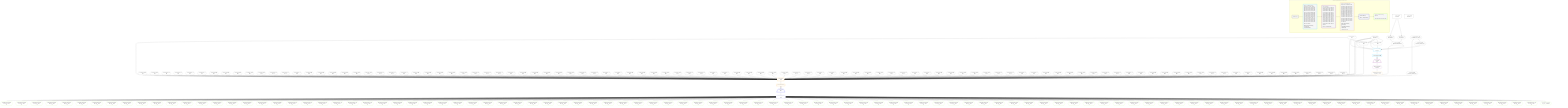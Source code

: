 %%{init: {'themeVariables': { 'fontSize': '12px'}}}%%
graph TD
    classDef path fill:#eee,stroke:#000,color:#000
    classDef plan fill:#fff,stroke-width:1px,color:#000
    classDef itemplan fill:#fff,stroke-width:2px,color:#000
    classDef unbatchedplan fill:#dff,stroke-width:1px,color:#000
    classDef sideeffectplan fill:#fcc,stroke-width:2px,color:#000
    classDef bucket fill:#f6f6f6,color:#000,stroke-width:2px,text-align:left


    %% plan dependencies
    Connection14{{"Connection[14∈0] ➊<br />ᐸ10ᐳ"}}:::plan
    Constant344{{"Constant[344∈0] ➊<br />ᐸ1ᐳ"}}:::plan
    Constant7{{"Constant[7∈0] ➊<br />ᐸundefinedᐳ"}}:::plan
    Constant344 & Constant7 & Constant7 --> Connection14
    Connection28{{"Connection[28∈0] ➊<br />ᐸ24ᐳ"}}:::plan
    Constant344 & Constant7 & Constant7 --> Connection28
    Object13{{"Object[13∈0] ➊<br />ᐸ{pgSettings,withPgClient}ᐳ"}}:::plan
    Access11{{"Access[11∈0] ➊<br />ᐸ2.pgSettingsᐳ"}}:::plan
    Access12{{"Access[12∈0] ➊<br />ᐸ2.withPgClientᐳ"}}:::plan
    Access11 & Access12 --> Object13
    __Value2["__Value[2∈0] ➊<br />ᐸcontextᐳ"]:::plan
    __Value2 --> Access11
    __Value2 --> Access12
    Lambda15{{"Lambda[15∈0] ➊<br />ᐸextractList_grafast_applyᐳ"}}:::plan
    Constant450{{"Constant[450∈0] ➊<br />ᐸ[ 'PRIMARY_KEY_ASC' ]ᐳ"}}:::plan
    Constant450 --> Lambda15
    Lambda29{{"Lambda[29∈0] ➊<br />ᐸextractList_grafast_applyᐳ"}}:::plan
    Constant450 --> Lambda29
    __Value4["__Value[4∈0] ➊<br />ᐸrootValueᐳ"]:::plan
    Constant348{{"Constant[348∈0] ➊<br />ᐸ2ᐳ"}}:::plan
    Constant349{{"Constant[349∈0] ➊<br />ᐸ3ᐳ"}}:::plan
    Constant350{{"Constant[350∈0] ➊<br />ᐸ4ᐳ"}}:::plan
    Constant351{{"Constant[351∈0] ➊<br />ᐸ5ᐳ"}}:::plan
    Constant352{{"Constant[352∈0] ➊<br />ᐸ6ᐳ"}}:::plan
    Constant353{{"Constant[353∈0] ➊<br />ᐸ7ᐳ"}}:::plan
    Constant354{{"Constant[354∈0] ➊<br />ᐸ8ᐳ"}}:::plan
    Constant355{{"Constant[355∈0] ➊<br />ᐸ9ᐳ"}}:::plan
    Constant356{{"Constant[356∈0] ➊<br />ᐸ10ᐳ"}}:::plan
    Constant357{{"Constant[357∈0] ➊<br />ᐸ11ᐳ"}}:::plan
    Constant358{{"Constant[358∈0] ➊<br />ᐸ12ᐳ"}}:::plan
    Constant359{{"Constant[359∈0] ➊<br />ᐸ13ᐳ"}}:::plan
    Constant360{{"Constant[360∈0] ➊<br />ᐸ14ᐳ"}}:::plan
    Constant361{{"Constant[361∈0] ➊<br />ᐸ15ᐳ"}}:::plan
    Constant362{{"Constant[362∈0] ➊<br />ᐸ16ᐳ"}}:::plan
    Constant363{{"Constant[363∈0] ➊<br />ᐸ17ᐳ"}}:::plan
    Constant364{{"Constant[364∈0] ➊<br />ᐸ18ᐳ"}}:::plan
    Constant365{{"Constant[365∈0] ➊<br />ᐸ19ᐳ"}}:::plan
    Constant366{{"Constant[366∈0] ➊<br />ᐸ20ᐳ"}}:::plan
    Constant367{{"Constant[367∈0] ➊<br />ᐸ21ᐳ"}}:::plan
    Constant368{{"Constant[368∈0] ➊<br />ᐸ22ᐳ"}}:::plan
    Constant369{{"Constant[369∈0] ➊<br />ᐸ23ᐳ"}}:::plan
    Constant370{{"Constant[370∈0] ➊<br />ᐸ24ᐳ"}}:::plan
    Constant371{{"Constant[371∈0] ➊<br />ᐸ25ᐳ"}}:::plan
    Constant372{{"Constant[372∈0] ➊<br />ᐸ26ᐳ"}}:::plan
    Constant373{{"Constant[373∈0] ➊<br />ᐸ27ᐳ"}}:::plan
    Constant374{{"Constant[374∈0] ➊<br />ᐸ28ᐳ"}}:::plan
    Constant375{{"Constant[375∈0] ➊<br />ᐸ29ᐳ"}}:::plan
    Constant376{{"Constant[376∈0] ➊<br />ᐸ30ᐳ"}}:::plan
    Constant377{{"Constant[377∈0] ➊<br />ᐸ31ᐳ"}}:::plan
    Constant378{{"Constant[378∈0] ➊<br />ᐸ32ᐳ"}}:::plan
    Constant379{{"Constant[379∈0] ➊<br />ᐸ33ᐳ"}}:::plan
    Constant380{{"Constant[380∈0] ➊<br />ᐸ34ᐳ"}}:::plan
    Constant381{{"Constant[381∈0] ➊<br />ᐸ35ᐳ"}}:::plan
    Constant382{{"Constant[382∈0] ➊<br />ᐸ36ᐳ"}}:::plan
    Constant383{{"Constant[383∈0] ➊<br />ᐸ37ᐳ"}}:::plan
    Constant384{{"Constant[384∈0] ➊<br />ᐸ38ᐳ"}}:::plan
    Constant385{{"Constant[385∈0] ➊<br />ᐸ39ᐳ"}}:::plan
    Constant386{{"Constant[386∈0] ➊<br />ᐸ40ᐳ"}}:::plan
    Constant387{{"Constant[387∈0] ➊<br />ᐸ41ᐳ"}}:::plan
    Constant388{{"Constant[388∈0] ➊<br />ᐸ42ᐳ"}}:::plan
    Constant389{{"Constant[389∈0] ➊<br />ᐸ43ᐳ"}}:::plan
    Constant390{{"Constant[390∈0] ➊<br />ᐸ44ᐳ"}}:::plan
    Constant391{{"Constant[391∈0] ➊<br />ᐸ45ᐳ"}}:::plan
    Constant392{{"Constant[392∈0] ➊<br />ᐸ46ᐳ"}}:::plan
    Constant393{{"Constant[393∈0] ➊<br />ᐸ47ᐳ"}}:::plan
    Constant394{{"Constant[394∈0] ➊<br />ᐸ48ᐳ"}}:::plan
    Constant395{{"Constant[395∈0] ➊<br />ᐸ49ᐳ"}}:::plan
    Constant396{{"Constant[396∈0] ➊<br />ᐸ50ᐳ"}}:::plan
    Constant397{{"Constant[397∈0] ➊<br />ᐸ51ᐳ"}}:::plan
    Constant398{{"Constant[398∈0] ➊<br />ᐸ52ᐳ"}}:::plan
    Constant399{{"Constant[399∈0] ➊<br />ᐸ53ᐳ"}}:::plan
    Constant400{{"Constant[400∈0] ➊<br />ᐸ54ᐳ"}}:::plan
    Constant401{{"Constant[401∈0] ➊<br />ᐸ55ᐳ"}}:::plan
    Constant402{{"Constant[402∈0] ➊<br />ᐸ56ᐳ"}}:::plan
    Constant403{{"Constant[403∈0] ➊<br />ᐸ57ᐳ"}}:::plan
    Constant404{{"Constant[404∈0] ➊<br />ᐸ58ᐳ"}}:::plan
    Constant405{{"Constant[405∈0] ➊<br />ᐸ59ᐳ"}}:::plan
    Constant406{{"Constant[406∈0] ➊<br />ᐸ60ᐳ"}}:::plan
    Constant407{{"Constant[407∈0] ➊<br />ᐸ61ᐳ"}}:::plan
    Constant408{{"Constant[408∈0] ➊<br />ᐸ62ᐳ"}}:::plan
    Constant409{{"Constant[409∈0] ➊<br />ᐸ63ᐳ"}}:::plan
    Constant410{{"Constant[410∈0] ➊<br />ᐸ64ᐳ"}}:::plan
    Constant411{{"Constant[411∈0] ➊<br />ᐸ65ᐳ"}}:::plan
    Constant412{{"Constant[412∈0] ➊<br />ᐸ66ᐳ"}}:::plan
    Constant413{{"Constant[413∈0] ➊<br />ᐸ67ᐳ"}}:::plan
    Constant414{{"Constant[414∈0] ➊<br />ᐸ68ᐳ"}}:::plan
    Constant415{{"Constant[415∈0] ➊<br />ᐸ69ᐳ"}}:::plan
    Constant416{{"Constant[416∈0] ➊<br />ᐸ70ᐳ"}}:::plan
    Constant417{{"Constant[417∈0] ➊<br />ᐸ71ᐳ"}}:::plan
    Constant418{{"Constant[418∈0] ➊<br />ᐸ72ᐳ"}}:::plan
    Constant419{{"Constant[419∈0] ➊<br />ᐸ73ᐳ"}}:::plan
    Constant420{{"Constant[420∈0] ➊<br />ᐸ74ᐳ"}}:::plan
    Constant421{{"Constant[421∈0] ➊<br />ᐸ75ᐳ"}}:::plan
    Constant422{{"Constant[422∈0] ➊<br />ᐸ76ᐳ"}}:::plan
    Constant423{{"Constant[423∈0] ➊<br />ᐸ77ᐳ"}}:::plan
    Constant424{{"Constant[424∈0] ➊<br />ᐸ78ᐳ"}}:::plan
    Constant425{{"Constant[425∈0] ➊<br />ᐸ79ᐳ"}}:::plan
    Constant426{{"Constant[426∈0] ➊<br />ᐸ80ᐳ"}}:::plan
    Constant427{{"Constant[427∈0] ➊<br />ᐸ81ᐳ"}}:::plan
    Constant428{{"Constant[428∈0] ➊<br />ᐸ82ᐳ"}}:::plan
    Constant429{{"Constant[429∈0] ➊<br />ᐸ83ᐳ"}}:::plan
    Constant430{{"Constant[430∈0] ➊<br />ᐸ84ᐳ"}}:::plan
    Constant431{{"Constant[431∈0] ➊<br />ᐸ85ᐳ"}}:::plan
    Constant432{{"Constant[432∈0] ➊<br />ᐸ86ᐳ"}}:::plan
    Constant433{{"Constant[433∈0] ➊<br />ᐸ87ᐳ"}}:::plan
    Constant434{{"Constant[434∈0] ➊<br />ᐸ88ᐳ"}}:::plan
    Constant435{{"Constant[435∈0] ➊<br />ᐸ89ᐳ"}}:::plan
    Constant436{{"Constant[436∈0] ➊<br />ᐸ90ᐳ"}}:::plan
    Constant437{{"Constant[437∈0] ➊<br />ᐸ91ᐳ"}}:::plan
    Constant438{{"Constant[438∈0] ➊<br />ᐸ92ᐳ"}}:::plan
    Constant439{{"Constant[439∈0] ➊<br />ᐸ93ᐳ"}}:::plan
    Constant440{{"Constant[440∈0] ➊<br />ᐸ94ᐳ"}}:::plan
    Constant441{{"Constant[441∈0] ➊<br />ᐸ95ᐳ"}}:::plan
    Constant442{{"Constant[442∈0] ➊<br />ᐸ96ᐳ"}}:::plan
    Constant443{{"Constant[443∈0] ➊<br />ᐸ97ᐳ"}}:::plan
    Constant444{{"Constant[444∈0] ➊<br />ᐸ98ᐳ"}}:::plan
    Constant445{{"Constant[445∈0] ➊<br />ᐸ99ᐳ"}}:::plan
    Constant446{{"Constant[446∈0] ➊<br />ᐸ100ᐳ"}}:::plan
    Constant447{{"Constant[447∈0] ➊<br />ᐸ101ᐳ"}}:::plan
    Constant448{{"Constant[448∈0] ➊<br />ᐸ102ᐳ"}}:::plan
    Constant449{{"Constant[449∈0] ➊<br />ᐸ103ᐳ"}}:::plan
    PgSelect16[["PgSelect[16∈1] ➊<br />ᐸpersonᐳ"]]:::plan
    Object13 & Lambda15 & Connection14 & Constant344 & Constant7 & Constant7 --> PgSelect16
    PgSelectRows17[["PgSelectRows[17∈1] ➊"]]:::plan
    PgSelect16 --> PgSelectRows17
    __Item18[/"__Item[18∈2]<br />ᐸ17ᐳ"\]:::itemplan
    PgSelectRows17 ==> __Item18
    PgSelectSingle19{{"PgSelectSingle[19∈2]<br />ᐸpersonᐳ"}}:::plan
    __Item18 --> PgSelectSingle19
    PgSelect30[["PgSelect[30∈3]<br />ᐸpostᐳ"]]:::plan
    PgClassExpression20{{"PgClassExpression[20∈3]<br />ᐸ__person__.”id”ᐳ"}}:::plan
    Object13 & PgClassExpression20 & Lambda29 & Connection28 & Constant344 & Constant7 & Constant7 & Constant344 & Constant348 & Constant349 & Constant350 & Constant351 & Constant352 & Constant353 & Constant354 & Constant355 & Constant356 & Constant357 & Constant358 & Constant359 & Constant360 & Constant361 & Constant362 & Constant363 & Constant364 & Constant365 & Constant366 & Constant367 & Constant368 & Constant369 & Constant370 & Constant371 & Constant372 & Constant373 & Constant374 & Constant375 & Constant376 & Constant377 & Constant378 & Constant379 & Constant380 & Constant381 & Constant382 & Constant383 & Constant384 & Constant385 & Constant386 & Constant387 & Constant388 & Constant389 & Constant390 & Constant391 & Constant392 & Constant393 & Constant394 & Constant395 & Constant396 & Constant397 & Constant398 & Constant399 & Constant400 & Constant401 & Constant402 & Constant403 & Constant404 & Constant405 & Constant406 & Constant407 & Constant408 & Constant409 & Constant410 & Constant411 & Constant412 & Constant413 & Constant414 & Constant415 & Constant416 & Constant417 & Constant418 & Constant419 & Constant420 & Constant421 & Constant422 & Constant423 & Constant424 & Constant425 & Constant426 & Constant427 & Constant428 & Constant429 & Constant430 & Constant431 & Constant432 & Constant433 & Constant434 & Constant435 & Constant436 & Constant437 & Constant438 & Constant439 & Constant440 & Constant441 & Constant442 & Constant443 & Constant444 & Constant445 & Constant446 & Constant447 & Constant448 & Constant449 --> PgSelect30
    PgSelectSingle19 --> PgClassExpression20
    PgSelectRows31[["PgSelectRows[31∈3]"]]:::plan
    PgSelect30 --> PgSelectRows31
    __Item32[/"__Item[32∈4]<br />ᐸ31ᐳ"\]:::itemplan
    PgSelectRows31 ==> __Item32
    PgSelectSingle33{{"PgSelectSingle[33∈4]<br />ᐸpostᐳ"}}:::plan
    __Item32 --> PgSelectSingle33
    PgClassExpression34{{"PgClassExpression[34∈5]<br />ᐸ__post__.”headline”ᐳ"}}:::plan
    PgSelectSingle33 --> PgClassExpression34
    PgClassExpression37{{"PgClassExpression[37∈5]<br />ᐸ”a”.”post_...lder! */<br />)ᐳ"}}:::plan
    PgSelectSingle33 --> PgClassExpression37
    PgClassExpression40{{"PgClassExpression[40∈5]<br />ᐸ”a”.”post_...lder! */<br />)ᐳ"}}:::plan
    PgSelectSingle33 --> PgClassExpression40
    PgClassExpression43{{"PgClassExpression[43∈5]<br />ᐸ”a”.”post_...lder! */<br />)ᐳ"}}:::plan
    PgSelectSingle33 --> PgClassExpression43
    PgClassExpression46{{"PgClassExpression[46∈5]<br />ᐸ”a”.”post_...lder! */<br />)ᐳ"}}:::plan
    PgSelectSingle33 --> PgClassExpression46
    PgClassExpression49{{"PgClassExpression[49∈5]<br />ᐸ”a”.”post_...lder! */<br />)ᐳ"}}:::plan
    PgSelectSingle33 --> PgClassExpression49
    PgClassExpression52{{"PgClassExpression[52∈5]<br />ᐸ”a”.”post_...lder! */<br />)ᐳ"}}:::plan
    PgSelectSingle33 --> PgClassExpression52
    PgClassExpression55{{"PgClassExpression[55∈5]<br />ᐸ”a”.”post_...lder! */<br />)ᐳ"}}:::plan
    PgSelectSingle33 --> PgClassExpression55
    PgClassExpression58{{"PgClassExpression[58∈5]<br />ᐸ”a”.”post_...lder! */<br />)ᐳ"}}:::plan
    PgSelectSingle33 --> PgClassExpression58
    PgClassExpression61{{"PgClassExpression[61∈5]<br />ᐸ”a”.”post_...lder! */<br />)ᐳ"}}:::plan
    PgSelectSingle33 --> PgClassExpression61
    PgClassExpression64{{"PgClassExpression[64∈5]<br />ᐸ”a”.”post_...lder! */<br />)ᐳ"}}:::plan
    PgSelectSingle33 --> PgClassExpression64
    PgClassExpression67{{"PgClassExpression[67∈5]<br />ᐸ”a”.”post_...lder! */<br />)ᐳ"}}:::plan
    PgSelectSingle33 --> PgClassExpression67
    PgClassExpression70{{"PgClassExpression[70∈5]<br />ᐸ”a”.”post_...lder! */<br />)ᐳ"}}:::plan
    PgSelectSingle33 --> PgClassExpression70
    PgClassExpression73{{"PgClassExpression[73∈5]<br />ᐸ”a”.”post_...lder! */<br />)ᐳ"}}:::plan
    PgSelectSingle33 --> PgClassExpression73
    PgClassExpression76{{"PgClassExpression[76∈5]<br />ᐸ”a”.”post_...lder! */<br />)ᐳ"}}:::plan
    PgSelectSingle33 --> PgClassExpression76
    PgClassExpression79{{"PgClassExpression[79∈5]<br />ᐸ”a”.”post_...lder! */<br />)ᐳ"}}:::plan
    PgSelectSingle33 --> PgClassExpression79
    PgClassExpression82{{"PgClassExpression[82∈5]<br />ᐸ”a”.”post_...lder! */<br />)ᐳ"}}:::plan
    PgSelectSingle33 --> PgClassExpression82
    PgClassExpression85{{"PgClassExpression[85∈5]<br />ᐸ”a”.”post_...lder! */<br />)ᐳ"}}:::plan
    PgSelectSingle33 --> PgClassExpression85
    PgClassExpression88{{"PgClassExpression[88∈5]<br />ᐸ”a”.”post_...lder! */<br />)ᐳ"}}:::plan
    PgSelectSingle33 --> PgClassExpression88
    PgClassExpression91{{"PgClassExpression[91∈5]<br />ᐸ”a”.”post_...lder! */<br />)ᐳ"}}:::plan
    PgSelectSingle33 --> PgClassExpression91
    PgClassExpression94{{"PgClassExpression[94∈5]<br />ᐸ”a”.”post_...lder! */<br />)ᐳ"}}:::plan
    PgSelectSingle33 --> PgClassExpression94
    PgClassExpression97{{"PgClassExpression[97∈5]<br />ᐸ”a”.”post_...lder! */<br />)ᐳ"}}:::plan
    PgSelectSingle33 --> PgClassExpression97
    PgClassExpression100{{"PgClassExpression[100∈5]<br />ᐸ”a”.”post_...lder! */<br />)ᐳ"}}:::plan
    PgSelectSingle33 --> PgClassExpression100
    PgClassExpression103{{"PgClassExpression[103∈5]<br />ᐸ”a”.”post_...lder! */<br />)ᐳ"}}:::plan
    PgSelectSingle33 --> PgClassExpression103
    PgClassExpression106{{"PgClassExpression[106∈5]<br />ᐸ”a”.”post_...lder! */<br />)ᐳ"}}:::plan
    PgSelectSingle33 --> PgClassExpression106
    PgClassExpression109{{"PgClassExpression[109∈5]<br />ᐸ”a”.”post_...lder! */<br />)ᐳ"}}:::plan
    PgSelectSingle33 --> PgClassExpression109
    PgClassExpression112{{"PgClassExpression[112∈5]<br />ᐸ”a”.”post_...lder! */<br />)ᐳ"}}:::plan
    PgSelectSingle33 --> PgClassExpression112
    PgClassExpression115{{"PgClassExpression[115∈5]<br />ᐸ”a”.”post_...lder! */<br />)ᐳ"}}:::plan
    PgSelectSingle33 --> PgClassExpression115
    PgClassExpression118{{"PgClassExpression[118∈5]<br />ᐸ”a”.”post_...lder! */<br />)ᐳ"}}:::plan
    PgSelectSingle33 --> PgClassExpression118
    PgClassExpression121{{"PgClassExpression[121∈5]<br />ᐸ”a”.”post_...lder! */<br />)ᐳ"}}:::plan
    PgSelectSingle33 --> PgClassExpression121
    PgClassExpression124{{"PgClassExpression[124∈5]<br />ᐸ”a”.”post_...lder! */<br />)ᐳ"}}:::plan
    PgSelectSingle33 --> PgClassExpression124
    PgClassExpression127{{"PgClassExpression[127∈5]<br />ᐸ”a”.”post_...lder! */<br />)ᐳ"}}:::plan
    PgSelectSingle33 --> PgClassExpression127
    PgClassExpression130{{"PgClassExpression[130∈5]<br />ᐸ”a”.”post_...lder! */<br />)ᐳ"}}:::plan
    PgSelectSingle33 --> PgClassExpression130
    PgClassExpression133{{"PgClassExpression[133∈5]<br />ᐸ”a”.”post_...lder! */<br />)ᐳ"}}:::plan
    PgSelectSingle33 --> PgClassExpression133
    PgClassExpression136{{"PgClassExpression[136∈5]<br />ᐸ”a”.”post_...lder! */<br />)ᐳ"}}:::plan
    PgSelectSingle33 --> PgClassExpression136
    PgClassExpression139{{"PgClassExpression[139∈5]<br />ᐸ”a”.”post_...lder! */<br />)ᐳ"}}:::plan
    PgSelectSingle33 --> PgClassExpression139
    PgClassExpression142{{"PgClassExpression[142∈5]<br />ᐸ”a”.”post_...lder! */<br />)ᐳ"}}:::plan
    PgSelectSingle33 --> PgClassExpression142
    PgClassExpression145{{"PgClassExpression[145∈5]<br />ᐸ”a”.”post_...lder! */<br />)ᐳ"}}:::plan
    PgSelectSingle33 --> PgClassExpression145
    PgClassExpression148{{"PgClassExpression[148∈5]<br />ᐸ”a”.”post_...lder! */<br />)ᐳ"}}:::plan
    PgSelectSingle33 --> PgClassExpression148
    PgClassExpression151{{"PgClassExpression[151∈5]<br />ᐸ”a”.”post_...lder! */<br />)ᐳ"}}:::plan
    PgSelectSingle33 --> PgClassExpression151
    PgClassExpression154{{"PgClassExpression[154∈5]<br />ᐸ”a”.”post_...lder! */<br />)ᐳ"}}:::plan
    PgSelectSingle33 --> PgClassExpression154
    PgClassExpression157{{"PgClassExpression[157∈5]<br />ᐸ”a”.”post_...lder! */<br />)ᐳ"}}:::plan
    PgSelectSingle33 --> PgClassExpression157
    PgClassExpression160{{"PgClassExpression[160∈5]<br />ᐸ”a”.”post_...lder! */<br />)ᐳ"}}:::plan
    PgSelectSingle33 --> PgClassExpression160
    PgClassExpression163{{"PgClassExpression[163∈5]<br />ᐸ”a”.”post_...lder! */<br />)ᐳ"}}:::plan
    PgSelectSingle33 --> PgClassExpression163
    PgClassExpression166{{"PgClassExpression[166∈5]<br />ᐸ”a”.”post_...lder! */<br />)ᐳ"}}:::plan
    PgSelectSingle33 --> PgClassExpression166
    PgClassExpression169{{"PgClassExpression[169∈5]<br />ᐸ”a”.”post_...lder! */<br />)ᐳ"}}:::plan
    PgSelectSingle33 --> PgClassExpression169
    PgClassExpression172{{"PgClassExpression[172∈5]<br />ᐸ”a”.”post_...lder! */<br />)ᐳ"}}:::plan
    PgSelectSingle33 --> PgClassExpression172
    PgClassExpression175{{"PgClassExpression[175∈5]<br />ᐸ”a”.”post_...lder! */<br />)ᐳ"}}:::plan
    PgSelectSingle33 --> PgClassExpression175
    PgClassExpression178{{"PgClassExpression[178∈5]<br />ᐸ”a”.”post_...lder! */<br />)ᐳ"}}:::plan
    PgSelectSingle33 --> PgClassExpression178
    PgClassExpression181{{"PgClassExpression[181∈5]<br />ᐸ”a”.”post_...lder! */<br />)ᐳ"}}:::plan
    PgSelectSingle33 --> PgClassExpression181
    PgClassExpression184{{"PgClassExpression[184∈5]<br />ᐸ”a”.”post_...lder! */<br />)ᐳ"}}:::plan
    PgSelectSingle33 --> PgClassExpression184
    PgClassExpression187{{"PgClassExpression[187∈5]<br />ᐸ”a”.”post_...lder! */<br />)ᐳ"}}:::plan
    PgSelectSingle33 --> PgClassExpression187
    PgClassExpression190{{"PgClassExpression[190∈5]<br />ᐸ”a”.”post_...lder! */<br />)ᐳ"}}:::plan
    PgSelectSingle33 --> PgClassExpression190
    PgClassExpression193{{"PgClassExpression[193∈5]<br />ᐸ”a”.”post_...lder! */<br />)ᐳ"}}:::plan
    PgSelectSingle33 --> PgClassExpression193
    PgClassExpression196{{"PgClassExpression[196∈5]<br />ᐸ”a”.”post_...lder! */<br />)ᐳ"}}:::plan
    PgSelectSingle33 --> PgClassExpression196
    PgClassExpression199{{"PgClassExpression[199∈5]<br />ᐸ”a”.”post_...lder! */<br />)ᐳ"}}:::plan
    PgSelectSingle33 --> PgClassExpression199
    PgClassExpression202{{"PgClassExpression[202∈5]<br />ᐸ”a”.”post_...lder! */<br />)ᐳ"}}:::plan
    PgSelectSingle33 --> PgClassExpression202
    PgClassExpression205{{"PgClassExpression[205∈5]<br />ᐸ”a”.”post_...lder! */<br />)ᐳ"}}:::plan
    PgSelectSingle33 --> PgClassExpression205
    PgClassExpression208{{"PgClassExpression[208∈5]<br />ᐸ”a”.”post_...lder! */<br />)ᐳ"}}:::plan
    PgSelectSingle33 --> PgClassExpression208
    PgClassExpression211{{"PgClassExpression[211∈5]<br />ᐸ”a”.”post_...lder! */<br />)ᐳ"}}:::plan
    PgSelectSingle33 --> PgClassExpression211
    PgClassExpression214{{"PgClassExpression[214∈5]<br />ᐸ”a”.”post_...lder! */<br />)ᐳ"}}:::plan
    PgSelectSingle33 --> PgClassExpression214
    PgClassExpression217{{"PgClassExpression[217∈5]<br />ᐸ”a”.”post_...lder! */<br />)ᐳ"}}:::plan
    PgSelectSingle33 --> PgClassExpression217
    PgClassExpression220{{"PgClassExpression[220∈5]<br />ᐸ”a”.”post_...lder! */<br />)ᐳ"}}:::plan
    PgSelectSingle33 --> PgClassExpression220
    PgClassExpression223{{"PgClassExpression[223∈5]<br />ᐸ”a”.”post_...lder! */<br />)ᐳ"}}:::plan
    PgSelectSingle33 --> PgClassExpression223
    PgClassExpression226{{"PgClassExpression[226∈5]<br />ᐸ”a”.”post_...lder! */<br />)ᐳ"}}:::plan
    PgSelectSingle33 --> PgClassExpression226
    PgClassExpression229{{"PgClassExpression[229∈5]<br />ᐸ”a”.”post_...lder! */<br />)ᐳ"}}:::plan
    PgSelectSingle33 --> PgClassExpression229
    PgClassExpression232{{"PgClassExpression[232∈5]<br />ᐸ”a”.”post_...lder! */<br />)ᐳ"}}:::plan
    PgSelectSingle33 --> PgClassExpression232
    PgClassExpression235{{"PgClassExpression[235∈5]<br />ᐸ”a”.”post_...lder! */<br />)ᐳ"}}:::plan
    PgSelectSingle33 --> PgClassExpression235
    PgClassExpression238{{"PgClassExpression[238∈5]<br />ᐸ”a”.”post_...lder! */<br />)ᐳ"}}:::plan
    PgSelectSingle33 --> PgClassExpression238
    PgClassExpression241{{"PgClassExpression[241∈5]<br />ᐸ”a”.”post_...lder! */<br />)ᐳ"}}:::plan
    PgSelectSingle33 --> PgClassExpression241
    PgClassExpression244{{"PgClassExpression[244∈5]<br />ᐸ”a”.”post_...lder! */<br />)ᐳ"}}:::plan
    PgSelectSingle33 --> PgClassExpression244
    PgClassExpression247{{"PgClassExpression[247∈5]<br />ᐸ”a”.”post_...lder! */<br />)ᐳ"}}:::plan
    PgSelectSingle33 --> PgClassExpression247
    PgClassExpression250{{"PgClassExpression[250∈5]<br />ᐸ”a”.”post_...lder! */<br />)ᐳ"}}:::plan
    PgSelectSingle33 --> PgClassExpression250
    PgClassExpression253{{"PgClassExpression[253∈5]<br />ᐸ”a”.”post_...lder! */<br />)ᐳ"}}:::plan
    PgSelectSingle33 --> PgClassExpression253
    PgClassExpression256{{"PgClassExpression[256∈5]<br />ᐸ”a”.”post_...lder! */<br />)ᐳ"}}:::plan
    PgSelectSingle33 --> PgClassExpression256
    PgClassExpression259{{"PgClassExpression[259∈5]<br />ᐸ”a”.”post_...lder! */<br />)ᐳ"}}:::plan
    PgSelectSingle33 --> PgClassExpression259
    PgClassExpression262{{"PgClassExpression[262∈5]<br />ᐸ”a”.”post_...lder! */<br />)ᐳ"}}:::plan
    PgSelectSingle33 --> PgClassExpression262
    PgClassExpression265{{"PgClassExpression[265∈5]<br />ᐸ”a”.”post_...lder! */<br />)ᐳ"}}:::plan
    PgSelectSingle33 --> PgClassExpression265
    PgClassExpression268{{"PgClassExpression[268∈5]<br />ᐸ”a”.”post_...lder! */<br />)ᐳ"}}:::plan
    PgSelectSingle33 --> PgClassExpression268
    PgClassExpression271{{"PgClassExpression[271∈5]<br />ᐸ”a”.”post_...lder! */<br />)ᐳ"}}:::plan
    PgSelectSingle33 --> PgClassExpression271
    PgClassExpression274{{"PgClassExpression[274∈5]<br />ᐸ”a”.”post_...lder! */<br />)ᐳ"}}:::plan
    PgSelectSingle33 --> PgClassExpression274
    PgClassExpression277{{"PgClassExpression[277∈5]<br />ᐸ”a”.”post_...lder! */<br />)ᐳ"}}:::plan
    PgSelectSingle33 --> PgClassExpression277
    PgClassExpression280{{"PgClassExpression[280∈5]<br />ᐸ”a”.”post_...lder! */<br />)ᐳ"}}:::plan
    PgSelectSingle33 --> PgClassExpression280
    PgClassExpression283{{"PgClassExpression[283∈5]<br />ᐸ”a”.”post_...lder! */<br />)ᐳ"}}:::plan
    PgSelectSingle33 --> PgClassExpression283
    PgClassExpression286{{"PgClassExpression[286∈5]<br />ᐸ”a”.”post_...lder! */<br />)ᐳ"}}:::plan
    PgSelectSingle33 --> PgClassExpression286
    PgClassExpression289{{"PgClassExpression[289∈5]<br />ᐸ”a”.”post_...lder! */<br />)ᐳ"}}:::plan
    PgSelectSingle33 --> PgClassExpression289
    PgClassExpression292{{"PgClassExpression[292∈5]<br />ᐸ”a”.”post_...lder! */<br />)ᐳ"}}:::plan
    PgSelectSingle33 --> PgClassExpression292
    PgClassExpression295{{"PgClassExpression[295∈5]<br />ᐸ”a”.”post_...lder! */<br />)ᐳ"}}:::plan
    PgSelectSingle33 --> PgClassExpression295
    PgClassExpression298{{"PgClassExpression[298∈5]<br />ᐸ”a”.”post_...lder! */<br />)ᐳ"}}:::plan
    PgSelectSingle33 --> PgClassExpression298
    PgClassExpression301{{"PgClassExpression[301∈5]<br />ᐸ”a”.”post_...lder! */<br />)ᐳ"}}:::plan
    PgSelectSingle33 --> PgClassExpression301
    PgClassExpression304{{"PgClassExpression[304∈5]<br />ᐸ”a”.”post_...lder! */<br />)ᐳ"}}:::plan
    PgSelectSingle33 --> PgClassExpression304
    PgClassExpression307{{"PgClassExpression[307∈5]<br />ᐸ”a”.”post_...lder! */<br />)ᐳ"}}:::plan
    PgSelectSingle33 --> PgClassExpression307
    PgClassExpression310{{"PgClassExpression[310∈5]<br />ᐸ”a”.”post_...lder! */<br />)ᐳ"}}:::plan
    PgSelectSingle33 --> PgClassExpression310
    PgClassExpression313{{"PgClassExpression[313∈5]<br />ᐸ”a”.”post_...lder! */<br />)ᐳ"}}:::plan
    PgSelectSingle33 --> PgClassExpression313
    PgClassExpression316{{"PgClassExpression[316∈5]<br />ᐸ”a”.”post_...lder! */<br />)ᐳ"}}:::plan
    PgSelectSingle33 --> PgClassExpression316
    PgClassExpression319{{"PgClassExpression[319∈5]<br />ᐸ”a”.”post_...lder! */<br />)ᐳ"}}:::plan
    PgSelectSingle33 --> PgClassExpression319
    PgClassExpression322{{"PgClassExpression[322∈5]<br />ᐸ”a”.”post_...lder! */<br />)ᐳ"}}:::plan
    PgSelectSingle33 --> PgClassExpression322
    PgClassExpression325{{"PgClassExpression[325∈5]<br />ᐸ”a”.”post_...lder! */<br />)ᐳ"}}:::plan
    PgSelectSingle33 --> PgClassExpression325
    PgClassExpression328{{"PgClassExpression[328∈5]<br />ᐸ”a”.”post_...lder! */<br />)ᐳ"}}:::plan
    PgSelectSingle33 --> PgClassExpression328
    PgClassExpression331{{"PgClassExpression[331∈5]<br />ᐸ”a”.”post_...lder! */<br />)ᐳ"}}:::plan
    PgSelectSingle33 --> PgClassExpression331
    PgClassExpression334{{"PgClassExpression[334∈5]<br />ᐸ”a”.”post_...lder! */<br />)ᐳ"}}:::plan
    PgSelectSingle33 --> PgClassExpression334
    PgClassExpression337{{"PgClassExpression[337∈5]<br />ᐸ”a”.”post_...lder! */<br />)ᐳ"}}:::plan
    PgSelectSingle33 --> PgClassExpression337
    PgClassExpression340{{"PgClassExpression[340∈5]<br />ᐸ”a”.”post_...lder! */<br />)ᐳ"}}:::plan
    PgSelectSingle33 --> PgClassExpression340
    PgClassExpression343{{"PgClassExpression[343∈5]<br />ᐸ”a”.”post_...lder! */<br />)ᐳ"}}:::plan
    PgSelectSingle33 --> PgClassExpression343

    %% define steps

    subgraph "Buckets for queries/v4/json-overflow-nested"
    Bucket0("Bucket 0 (root)"):::bucket
    classDef bucket0 stroke:#696969
    class Bucket0,__Value2,__Value4,Constant7,Access11,Access12,Object13,Connection14,Lambda15,Connection28,Lambda29,Constant344,Constant348,Constant349,Constant350,Constant351,Constant352,Constant353,Constant354,Constant355,Constant356,Constant357,Constant358,Constant359,Constant360,Constant361,Constant362,Constant363,Constant364,Constant365,Constant366,Constant367,Constant368,Constant369,Constant370,Constant371,Constant372,Constant373,Constant374,Constant375,Constant376,Constant377,Constant378,Constant379,Constant380,Constant381,Constant382,Constant383,Constant384,Constant385,Constant386,Constant387,Constant388,Constant389,Constant390,Constant391,Constant392,Constant393,Constant394,Constant395,Constant396,Constant397,Constant398,Constant399,Constant400,Constant401,Constant402,Constant403,Constant404,Constant405,Constant406,Constant407,Constant408,Constant409,Constant410,Constant411,Constant412,Constant413,Constant414,Constant415,Constant416,Constant417,Constant418,Constant419,Constant420,Constant421,Constant422,Constant423,Constant424,Constant425,Constant426,Constant427,Constant428,Constant429,Constant430,Constant431,Constant432,Constant433,Constant434,Constant435,Constant436,Constant437,Constant438,Constant439,Constant440,Constant441,Constant442,Constant443,Constant444,Constant445,Constant446,Constant447,Constant448,Constant449,Constant450 bucket0
    Bucket1("Bucket 1 (nullableBoundary)<br />Deps: 13, 15, 14, 344, 7, 29, 28, 348, 349, 350, 351, 352, 353, 354, 355, 356, 357, 358, 359, 360, 361, 362, 363, 364, 365, 366, 367, 368, 369, 370, 371, 372, 373, 374, 375, 376, 377, 378, 379, 380, 381, 382, 383, 384, 385, 386, 387, 388, 389, 390, 391, 392, 393, 394, 395, 396, 397, 398, 399, 400, 401, 402, 403, 404, 405, 406, 407, 408, 409, 410, 411, 412, 413, 414, 415, 416, 417, 418, 419, 420, 421, 422, 423, 424, 425, 426, 427, 428, 429, 430, 431, 432, 433, 434, 435, 436, 437, 438, 439, 440, 441, 442, 443, 444, 445, 446, 447, 448, 449<br /><br />ROOT Connectionᐸ10ᐳ[14]<br />1: PgSelect[16]<br />2: PgSelectRows[17]"):::bucket
    classDef bucket1 stroke:#00bfff
    class Bucket1,PgSelect16,PgSelectRows17 bucket1
    Bucket2("Bucket 2 (listItem)<br />Deps: 13, 29, 28, 344, 7, 348, 349, 350, 351, 352, 353, 354, 355, 356, 357, 358, 359, 360, 361, 362, 363, 364, 365, 366, 367, 368, 369, 370, 371, 372, 373, 374, 375, 376, 377, 378, 379, 380, 381, 382, 383, 384, 385, 386, 387, 388, 389, 390, 391, 392, 393, 394, 395, 396, 397, 398, 399, 400, 401, 402, 403, 404, 405, 406, 407, 408, 409, 410, 411, 412, 413, 414, 415, 416, 417, 418, 419, 420, 421, 422, 423, 424, 425, 426, 427, 428, 429, 430, 431, 432, 433, 434, 435, 436, 437, 438, 439, 440, 441, 442, 443, 444, 445, 446, 447, 448, 449<br /><br />ROOT __Item{2}ᐸ17ᐳ[18]"):::bucket
    classDef bucket2 stroke:#7f007f
    class Bucket2,__Item18,PgSelectSingle19 bucket2
    Bucket3("Bucket 3 (nullableBoundary)<br />Deps: 19, 13, 29, 28, 344, 7, 348, 349, 350, 351, 352, 353, 354, 355, 356, 357, 358, 359, 360, 361, 362, 363, 364, 365, 366, 367, 368, 369, 370, 371, 372, 373, 374, 375, 376, 377, 378, 379, 380, 381, 382, 383, 384, 385, 386, 387, 388, 389, 390, 391, 392, 393, 394, 395, 396, 397, 398, 399, 400, 401, 402, 403, 404, 405, 406, 407, 408, 409, 410, 411, 412, 413, 414, 415, 416, 417, 418, 419, 420, 421, 422, 423, 424, 425, 426, 427, 428, 429, 430, 431, 432, 433, 434, 435, 436, 437, 438, 439, 440, 441, 442, 443, 444, 445, 446, 447, 448, 449<br /><br />ROOT PgSelectSingle{2}ᐸpersonᐳ[19]<br />1: <br />ᐳ: PgClassExpression[20]<br />2: PgSelect[30]<br />3: PgSelectRows[31]"):::bucket
    classDef bucket3 stroke:#ffa500
    class Bucket3,PgClassExpression20,PgSelect30,PgSelectRows31 bucket3
    Bucket4("Bucket 4 (listItem)<br /><br />ROOT __Item{4}ᐸ31ᐳ[32]"):::bucket
    classDef bucket4 stroke:#0000ff
    class Bucket4,__Item32,PgSelectSingle33 bucket4
    Bucket5("Bucket 5 (nullableBoundary)<br />Deps: 33<br /><br />ROOT PgSelectSingle{4}ᐸpostᐳ[33]"):::bucket
    classDef bucket5 stroke:#7fff00
    class Bucket5,PgClassExpression34,PgClassExpression37,PgClassExpression40,PgClassExpression43,PgClassExpression46,PgClassExpression49,PgClassExpression52,PgClassExpression55,PgClassExpression58,PgClassExpression61,PgClassExpression64,PgClassExpression67,PgClassExpression70,PgClassExpression73,PgClassExpression76,PgClassExpression79,PgClassExpression82,PgClassExpression85,PgClassExpression88,PgClassExpression91,PgClassExpression94,PgClassExpression97,PgClassExpression100,PgClassExpression103,PgClassExpression106,PgClassExpression109,PgClassExpression112,PgClassExpression115,PgClassExpression118,PgClassExpression121,PgClassExpression124,PgClassExpression127,PgClassExpression130,PgClassExpression133,PgClassExpression136,PgClassExpression139,PgClassExpression142,PgClassExpression145,PgClassExpression148,PgClassExpression151,PgClassExpression154,PgClassExpression157,PgClassExpression160,PgClassExpression163,PgClassExpression166,PgClassExpression169,PgClassExpression172,PgClassExpression175,PgClassExpression178,PgClassExpression181,PgClassExpression184,PgClassExpression187,PgClassExpression190,PgClassExpression193,PgClassExpression196,PgClassExpression199,PgClassExpression202,PgClassExpression205,PgClassExpression208,PgClassExpression211,PgClassExpression214,PgClassExpression217,PgClassExpression220,PgClassExpression223,PgClassExpression226,PgClassExpression229,PgClassExpression232,PgClassExpression235,PgClassExpression238,PgClassExpression241,PgClassExpression244,PgClassExpression247,PgClassExpression250,PgClassExpression253,PgClassExpression256,PgClassExpression259,PgClassExpression262,PgClassExpression265,PgClassExpression268,PgClassExpression271,PgClassExpression274,PgClassExpression277,PgClassExpression280,PgClassExpression283,PgClassExpression286,PgClassExpression289,PgClassExpression292,PgClassExpression295,PgClassExpression298,PgClassExpression301,PgClassExpression304,PgClassExpression307,PgClassExpression310,PgClassExpression313,PgClassExpression316,PgClassExpression319,PgClassExpression322,PgClassExpression325,PgClassExpression328,PgClassExpression331,PgClassExpression334,PgClassExpression337,PgClassExpression340,PgClassExpression343 bucket5
    Bucket0 --> Bucket1
    Bucket1 --> Bucket2
    Bucket2 --> Bucket3
    Bucket3 --> Bucket4
    Bucket4 --> Bucket5
    end